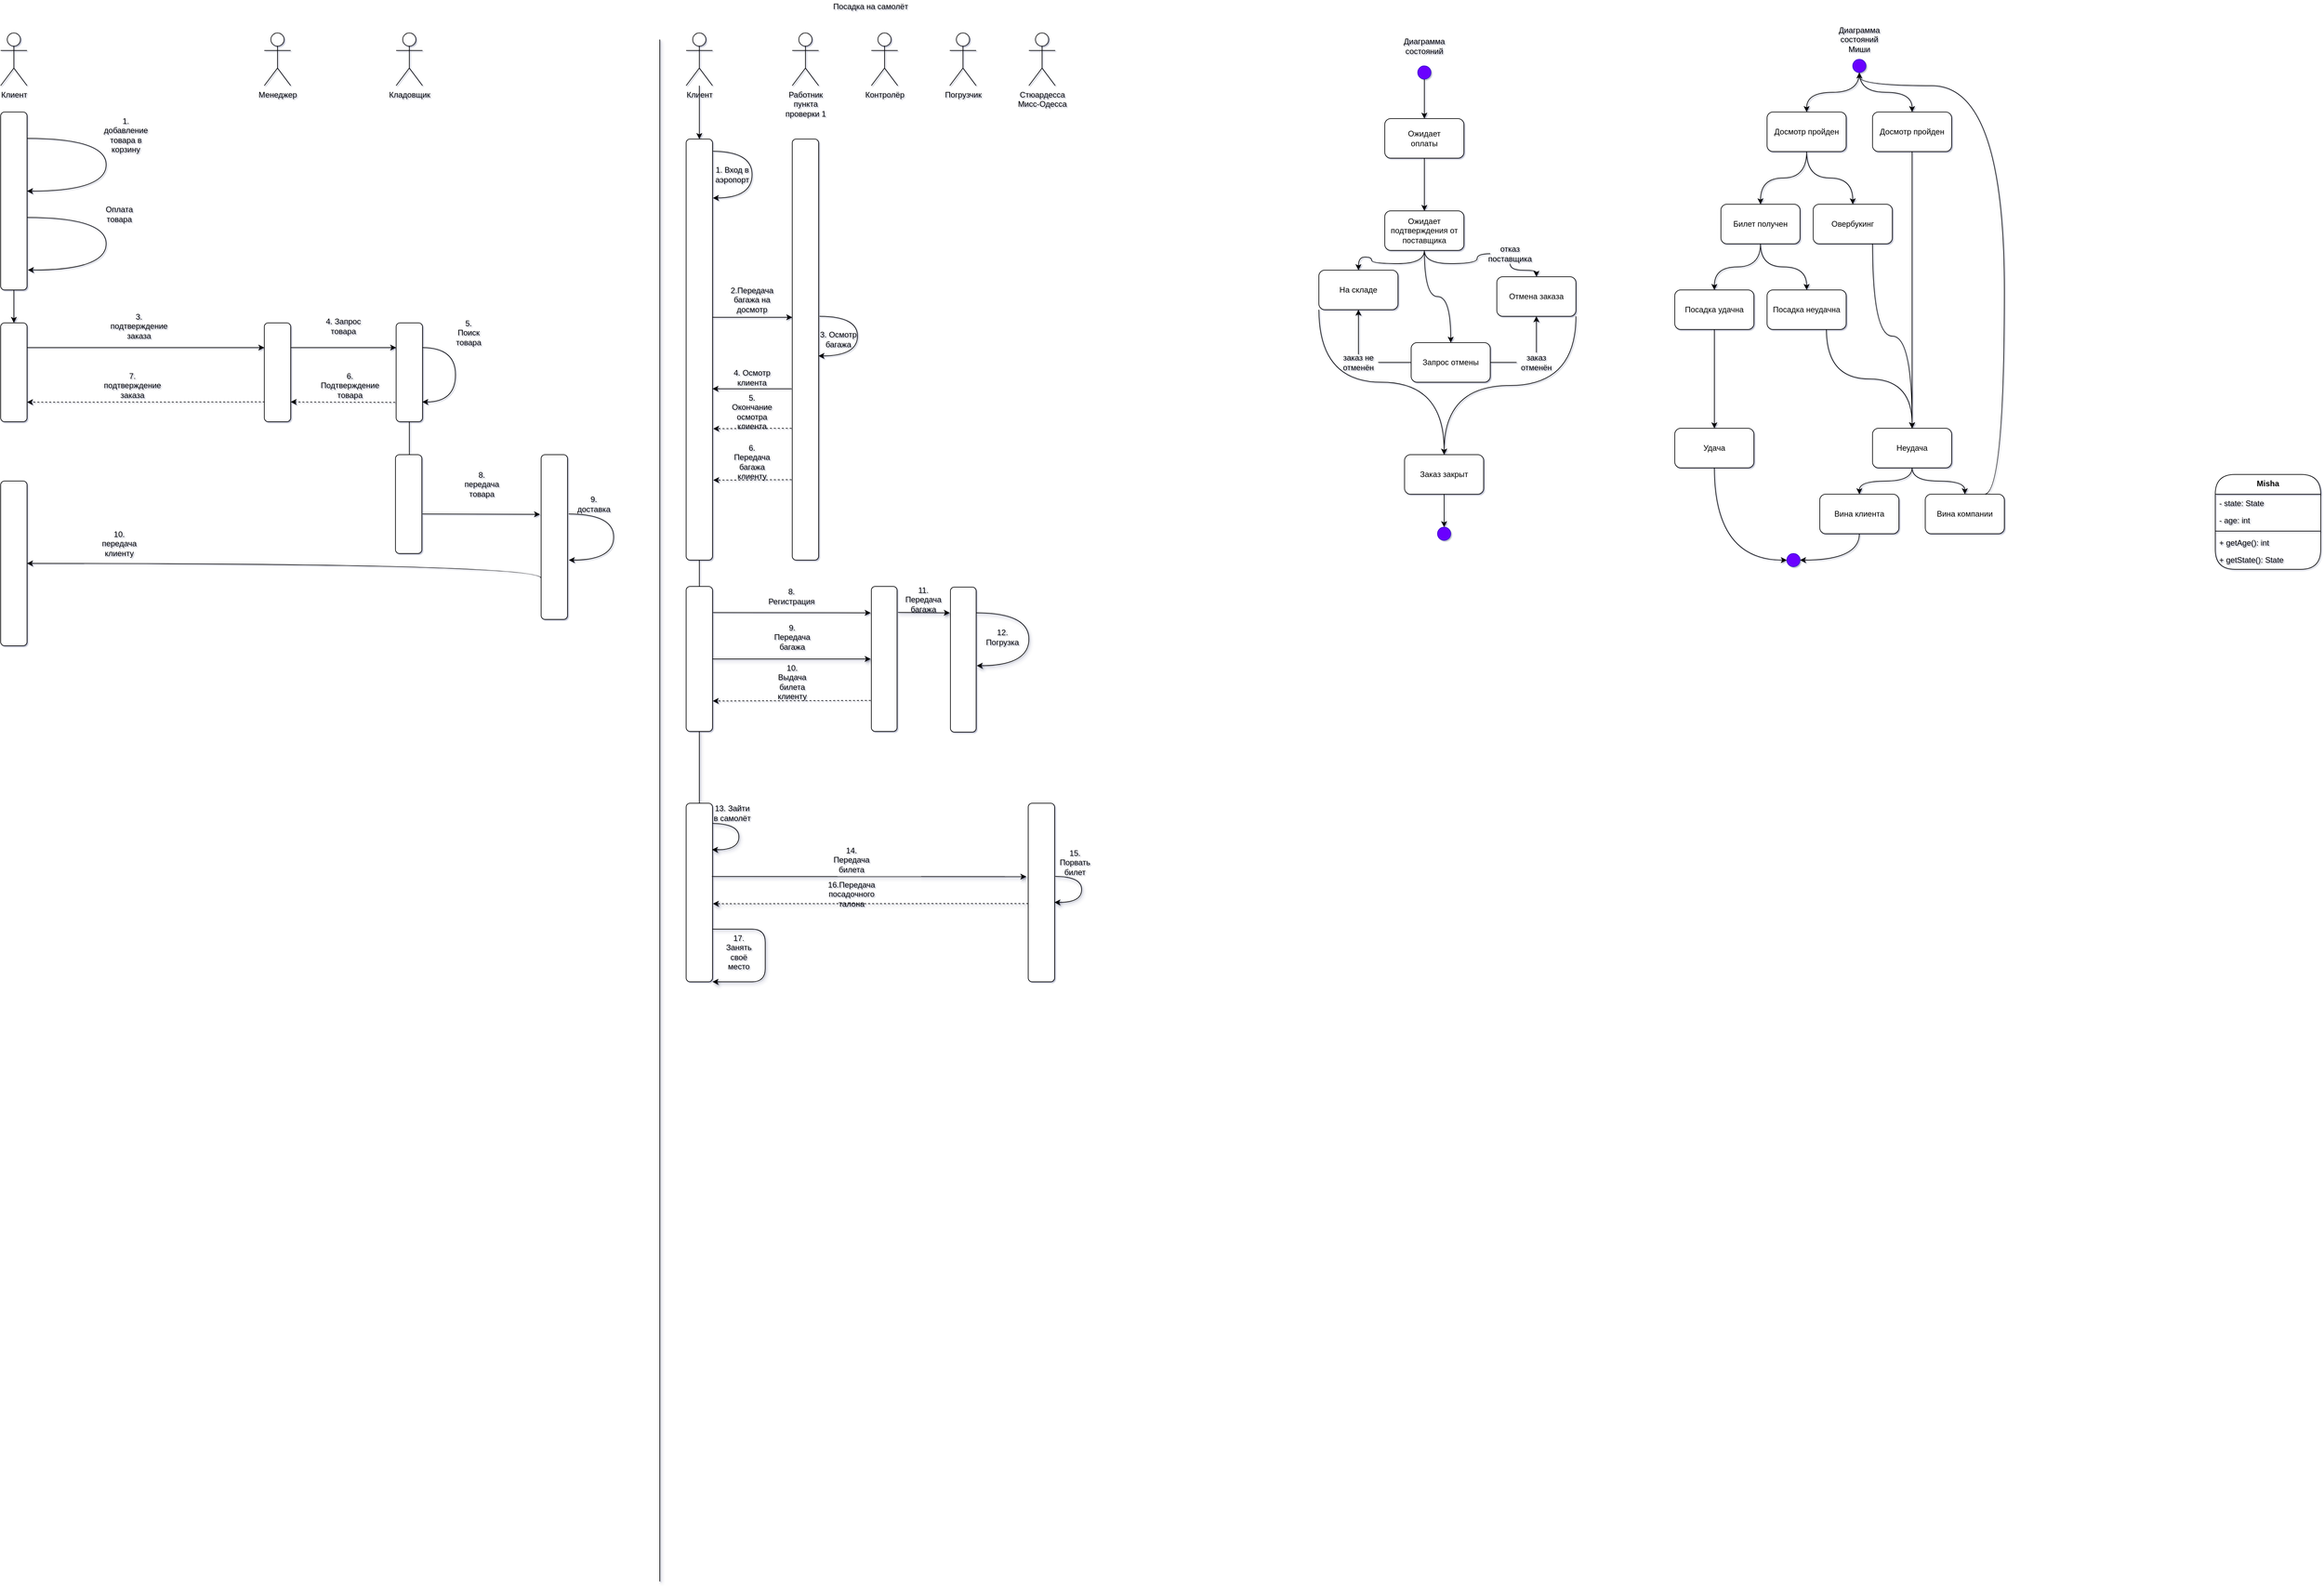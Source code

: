 <mxfile version="20.5.3" type="github">
  <diagram id="-edafhtojywYm4z94_LV" name="Страница 1">
    <mxGraphModel dx="369" dy="1375" grid="1" gridSize="10" guides="1" tooltips="1" connect="1" arrows="1" fold="1" page="1" pageScale="1" pageWidth="827" pageHeight="1169" math="0" shadow="1">
      <root>
        <mxCell id="0" />
        <mxCell id="1" parent="0" />
        <mxCell id="Fej6M75jO1chnc4TPpeF-1" value="Клиент" style="shape=umlActor;verticalLabelPosition=bottom;verticalAlign=top;html=1;outlineConnect=0;rounded=1;" vertex="1" parent="1">
          <mxGeometry x="40" width="40" height="80" as="geometry" />
        </mxCell>
        <mxCell id="Fej6M75jO1chnc4TPpeF-13" value="" style="edgeStyle=orthogonalEdgeStyle;rounded=1;orthogonalLoop=1;jettySize=auto;html=1;curved=1;" edge="1" parent="1" source="Fej6M75jO1chnc4TPpeF-4" target="Fej6M75jO1chnc4TPpeF-12">
          <mxGeometry relative="1" as="geometry" />
        </mxCell>
        <mxCell id="Fej6M75jO1chnc4TPpeF-4" value="" style="whiteSpace=wrap;html=1;verticalAlign=top;rounded=1;" vertex="1" parent="1">
          <mxGeometry x="40" y="120" width="40" height="270" as="geometry" />
        </mxCell>
        <mxCell id="Fej6M75jO1chnc4TPpeF-6" value="" style="endArrow=classic;html=1;rounded=1;curved=1;" edge="1" parent="1">
          <mxGeometry width="50" height="50" relative="1" as="geometry">
            <mxPoint x="80" y="160" as="sourcePoint" />
            <mxPoint x="80" y="240" as="targetPoint" />
            <Array as="points">
              <mxPoint x="80" y="160" />
              <mxPoint x="200" y="160" />
              <mxPoint x="200" y="240" />
            </Array>
          </mxGeometry>
        </mxCell>
        <mxCell id="Fej6M75jO1chnc4TPpeF-7" value="1. добавление товара в корзину" style="text;html=1;strokeColor=none;fillColor=none;align=center;verticalAlign=middle;whiteSpace=wrap;rounded=1;" vertex="1" parent="1">
          <mxGeometry x="200" y="140" width="60" height="30" as="geometry" />
        </mxCell>
        <mxCell id="Fej6M75jO1chnc4TPpeF-8" value="" style="endArrow=classic;html=1;rounded=1;entryX=1.032;entryY=0.888;entryDx=0;entryDy=0;entryPerimeter=0;curved=1;" edge="1" parent="1" target="Fej6M75jO1chnc4TPpeF-4">
          <mxGeometry width="50" height="50" relative="1" as="geometry">
            <mxPoint x="80" y="280" as="sourcePoint" />
            <mxPoint x="200" y="280" as="targetPoint" />
            <Array as="points">
              <mxPoint x="200" y="280" />
              <mxPoint x="200" y="360" />
            </Array>
          </mxGeometry>
        </mxCell>
        <mxCell id="Fej6M75jO1chnc4TPpeF-9" value="Оплата товара" style="text;html=1;strokeColor=none;fillColor=none;align=center;verticalAlign=middle;whiteSpace=wrap;rounded=1;" vertex="1" parent="1">
          <mxGeometry x="190" y="260" width="60" height="30" as="geometry" />
        </mxCell>
        <mxCell id="Fej6M75jO1chnc4TPpeF-10" value="Менеджер" style="shape=umlActor;verticalLabelPosition=bottom;verticalAlign=top;html=1;outlineConnect=0;rounded=1;" vertex="1" parent="1">
          <mxGeometry x="440" width="40" height="80" as="geometry" />
        </mxCell>
        <mxCell id="Fej6M75jO1chnc4TPpeF-22" style="edgeStyle=orthogonalEdgeStyle;rounded=1;orthogonalLoop=1;jettySize=auto;html=1;exitX=1;exitY=0.25;exitDx=0;exitDy=0;entryX=0;entryY=0.25;entryDx=0;entryDy=0;curved=1;" edge="1" parent="1" source="Fej6M75jO1chnc4TPpeF-11" target="Fej6M75jO1chnc4TPpeF-20">
          <mxGeometry relative="1" as="geometry" />
        </mxCell>
        <mxCell id="Fej6M75jO1chnc4TPpeF-11" value="" style="rounded=1;whiteSpace=wrap;html=1;" vertex="1" parent="1">
          <mxGeometry x="440" y="440" width="40" height="150" as="geometry" />
        </mxCell>
        <mxCell id="Fej6M75jO1chnc4TPpeF-14" style="edgeStyle=orthogonalEdgeStyle;rounded=1;orthogonalLoop=1;jettySize=auto;html=1;exitX=1;exitY=0.25;exitDx=0;exitDy=0;entryX=0;entryY=0.25;entryDx=0;entryDy=0;curved=1;" edge="1" parent="1" source="Fej6M75jO1chnc4TPpeF-12" target="Fej6M75jO1chnc4TPpeF-11">
          <mxGeometry relative="1" as="geometry" />
        </mxCell>
        <mxCell id="Fej6M75jO1chnc4TPpeF-12" value="" style="whiteSpace=wrap;html=1;verticalAlign=top;rounded=1;" vertex="1" parent="1">
          <mxGeometry x="40" y="440" width="40" height="150" as="geometry" />
        </mxCell>
        <mxCell id="Fej6M75jO1chnc4TPpeF-15" value="3. подтверждение заказа" style="text;html=1;strokeColor=none;fillColor=none;align=center;verticalAlign=middle;whiteSpace=wrap;rounded=1;" vertex="1" parent="1">
          <mxGeometry x="220" y="430" width="60" height="30" as="geometry" />
        </mxCell>
        <mxCell id="Fej6M75jO1chnc4TPpeF-17" value="Кладовщик" style="shape=umlActor;verticalLabelPosition=bottom;verticalAlign=top;html=1;outlineConnect=0;rounded=1;" vertex="1" parent="1">
          <mxGeometry x="640" width="40" height="80" as="geometry" />
        </mxCell>
        <mxCell id="Fej6M75jO1chnc4TPpeF-20" value="" style="rounded=1;whiteSpace=wrap;html=1;" vertex="1" parent="1">
          <mxGeometry x="640" y="440" width="40" height="150" as="geometry" />
        </mxCell>
        <mxCell id="Fej6M75jO1chnc4TPpeF-23" value="4. Запрос товара" style="text;html=1;strokeColor=none;fillColor=none;align=center;verticalAlign=middle;whiteSpace=wrap;rounded=1;" vertex="1" parent="1">
          <mxGeometry x="530" y="430" width="60" height="30" as="geometry" />
        </mxCell>
        <mxCell id="Fej6M75jO1chnc4TPpeF-24" style="edgeStyle=orthogonalEdgeStyle;rounded=1;orthogonalLoop=1;jettySize=auto;html=1;exitX=1;exitY=0.25;exitDx=0;exitDy=0;entryX=0.992;entryY=0.8;entryDx=0;entryDy=0;entryPerimeter=0;curved=1;" edge="1" parent="1" source="Fej6M75jO1chnc4TPpeF-20" target="Fej6M75jO1chnc4TPpeF-20">
          <mxGeometry relative="1" as="geometry">
            <Array as="points">
              <mxPoint x="730" y="478" />
              <mxPoint x="730" y="560" />
            </Array>
          </mxGeometry>
        </mxCell>
        <mxCell id="Fej6M75jO1chnc4TPpeF-25" value="5. &lt;br&gt;Поиск товара" style="text;html=1;strokeColor=none;fillColor=none;align=center;verticalAlign=middle;whiteSpace=wrap;rounded=1;" vertex="1" parent="1">
          <mxGeometry x="720" y="440" width="60" height="30" as="geometry" />
        </mxCell>
        <mxCell id="Fej6M75jO1chnc4TPpeF-27" value="6. Подтверждение товара" style="text;html=1;strokeColor=none;fillColor=none;align=center;verticalAlign=middle;whiteSpace=wrap;rounded=1;" vertex="1" parent="1">
          <mxGeometry x="540" y="520" width="60" height="30" as="geometry" />
        </mxCell>
        <mxCell id="Fej6M75jO1chnc4TPpeF-28" value="" style="endArrow=classic;html=1;rounded=1;exitX=-0.036;exitY=0.804;exitDx=0;exitDy=0;exitPerimeter=0;entryX=1;entryY=0.8;entryDx=0;entryDy=0;entryPerimeter=0;dashed=1;curved=1;" edge="1" parent="1" source="Fej6M75jO1chnc4TPpeF-20" target="Fej6M75jO1chnc4TPpeF-11">
          <mxGeometry width="50" height="50" relative="1" as="geometry">
            <mxPoint x="530" y="580" as="sourcePoint" />
            <mxPoint x="580" y="530" as="targetPoint" />
          </mxGeometry>
        </mxCell>
        <mxCell id="Fej6M75jO1chnc4TPpeF-29" value="" style="endArrow=classic;html=1;rounded=1;exitX=0.014;exitY=0.799;exitDx=0;exitDy=0;exitPerimeter=0;entryX=0.999;entryY=0.802;entryDx=0;entryDy=0;entryPerimeter=0;dashed=1;curved=1;" edge="1" parent="1" source="Fej6M75jO1chnc4TPpeF-11" target="Fej6M75jO1chnc4TPpeF-12">
          <mxGeometry width="50" height="50" relative="1" as="geometry">
            <mxPoint x="410" y="600" as="sourcePoint" />
            <mxPoint x="370" y="550" as="targetPoint" />
            <Array as="points">
              <mxPoint x="410" y="560" />
            </Array>
          </mxGeometry>
        </mxCell>
        <mxCell id="Fej6M75jO1chnc4TPpeF-30" value="7. подтверждение заказа" style="text;html=1;strokeColor=none;fillColor=none;align=center;verticalAlign=middle;whiteSpace=wrap;rounded=1;" vertex="1" parent="1">
          <mxGeometry x="210" y="520" width="60" height="30" as="geometry" />
        </mxCell>
        <mxCell id="Fej6M75jO1chnc4TPpeF-31" value="" style="endArrow=none;html=1;rounded=1;entryX=0.5;entryY=1;entryDx=0;entryDy=0;curved=1;" edge="1" parent="1" target="Fej6M75jO1chnc4TPpeF-20">
          <mxGeometry width="50" height="50" relative="1" as="geometry">
            <mxPoint x="660" y="640" as="sourcePoint" />
            <mxPoint x="690" y="590" as="targetPoint" />
          </mxGeometry>
        </mxCell>
        <mxCell id="Fej6M75jO1chnc4TPpeF-32" value="" style="rounded=1;whiteSpace=wrap;html=1;" vertex="1" parent="1">
          <mxGeometry x="639" y="640" width="40" height="150" as="geometry" />
        </mxCell>
        <mxCell id="Fej6M75jO1chnc4TPpeF-44" style="edgeStyle=orthogonalEdgeStyle;rounded=1;orthogonalLoop=1;jettySize=auto;html=1;exitX=0;exitY=0.75;exitDx=0;exitDy=0;curved=1;" edge="1" parent="1" source="Fej6M75jO1chnc4TPpeF-35" target="Fej6M75jO1chnc4TPpeF-43">
          <mxGeometry relative="1" as="geometry">
            <Array as="points">
              <mxPoint x="860" y="805" />
            </Array>
          </mxGeometry>
        </mxCell>
        <mxCell id="Fej6M75jO1chnc4TPpeF-35" value="" style="rounded=1;whiteSpace=wrap;html=1;" vertex="1" parent="1">
          <mxGeometry x="860" y="640" width="40" height="250" as="geometry" />
        </mxCell>
        <mxCell id="Fej6M75jO1chnc4TPpeF-37" value="8. передача товара" style="text;html=1;strokeColor=none;fillColor=none;align=center;verticalAlign=middle;whiteSpace=wrap;rounded=1;" vertex="1" parent="1">
          <mxGeometry x="740" y="670" width="60" height="30" as="geometry" />
        </mxCell>
        <mxCell id="Fej6M75jO1chnc4TPpeF-38" value="" style="endArrow=classic;html=1;rounded=1;entryX=-0.042;entryY=0.362;entryDx=0;entryDy=0;entryPerimeter=0;curved=1;" edge="1" parent="1" target="Fej6M75jO1chnc4TPpeF-35">
          <mxGeometry width="50" height="50" relative="1" as="geometry">
            <mxPoint x="680" y="730" as="sourcePoint" />
            <mxPoint x="730" y="710" as="targetPoint" />
          </mxGeometry>
        </mxCell>
        <mxCell id="Fej6M75jO1chnc4TPpeF-39" value="" style="endArrow=classic;html=1;rounded=1;exitX=1.045;exitY=0.36;exitDx=0;exitDy=0;exitPerimeter=0;curved=1;" edge="1" parent="1" source="Fej6M75jO1chnc4TPpeF-35">
          <mxGeometry width="50" height="50" relative="1" as="geometry">
            <mxPoint x="900" y="760" as="sourcePoint" />
            <mxPoint x="902" y="800" as="targetPoint" />
            <Array as="points">
              <mxPoint x="970" y="730" />
              <mxPoint x="970" y="800" />
            </Array>
          </mxGeometry>
        </mxCell>
        <mxCell id="Fej6M75jO1chnc4TPpeF-40" value="9. доставка" style="text;html=1;strokeColor=none;fillColor=none;align=center;verticalAlign=middle;whiteSpace=wrap;rounded=1;" vertex="1" parent="1">
          <mxGeometry x="910" y="700" width="60" height="30" as="geometry" />
        </mxCell>
        <mxCell id="Fej6M75jO1chnc4TPpeF-43" value="" style="rounded=1;whiteSpace=wrap;html=1;" vertex="1" parent="1">
          <mxGeometry x="40" y="680" width="40" height="250" as="geometry" />
        </mxCell>
        <mxCell id="Fej6M75jO1chnc4TPpeF-45" value="10. передача клиенту" style="text;html=1;strokeColor=none;fillColor=none;align=center;verticalAlign=middle;whiteSpace=wrap;rounded=1;" vertex="1" parent="1">
          <mxGeometry x="190" y="760" width="60" height="30" as="geometry" />
        </mxCell>
        <mxCell id="Fej6M75jO1chnc4TPpeF-48" value="" style="endArrow=none;html=1;rounded=1;shadow=1;curved=1;" edge="1" parent="1">
          <mxGeometry width="50" height="50" relative="1" as="geometry">
            <mxPoint x="1040" y="2350" as="sourcePoint" />
            <mxPoint x="1040" y="10" as="targetPoint" />
          </mxGeometry>
        </mxCell>
        <mxCell id="Fej6M75jO1chnc4TPpeF-50" value="Посадка на самолёт" style="text;html=1;strokeColor=none;fillColor=none;align=center;verticalAlign=middle;whiteSpace=wrap;rounded=1;" vertex="1" parent="1">
          <mxGeometry x="1260" y="-50" width="200" height="20" as="geometry" />
        </mxCell>
        <mxCell id="Fej6M75jO1chnc4TPpeF-54" value="" style="edgeStyle=orthogonalEdgeStyle;rounded=1;orthogonalLoop=1;jettySize=auto;html=1;curved=1;" edge="1" parent="1" source="Fej6M75jO1chnc4TPpeF-51" target="Fej6M75jO1chnc4TPpeF-53">
          <mxGeometry relative="1" as="geometry" />
        </mxCell>
        <mxCell id="Fej6M75jO1chnc4TPpeF-51" value="Клиент" style="shape=umlActor;verticalLabelPosition=bottom;verticalAlign=top;html=1;outlineConnect=0;rounded=1;" vertex="1" parent="1">
          <mxGeometry x="1080" width="40" height="80" as="geometry" />
        </mxCell>
        <mxCell id="Fej6M75jO1chnc4TPpeF-52" value="Работник&lt;br&gt;пункта&lt;br&gt;проверки 1" style="shape=umlActor;verticalLabelPosition=bottom;verticalAlign=top;html=1;outlineConnect=0;rounded=1;" vertex="1" parent="1">
          <mxGeometry x="1241" width="40" height="80" as="geometry" />
        </mxCell>
        <mxCell id="Fej6M75jO1chnc4TPpeF-58" style="edgeStyle=orthogonalEdgeStyle;rounded=1;orthogonalLoop=1;jettySize=auto;html=1;exitX=1;exitY=0.5;exitDx=0;exitDy=0;curved=1;" edge="1" parent="1">
          <mxGeometry relative="1" as="geometry">
            <mxPoint x="1120" y="431.5" as="sourcePoint" />
            <mxPoint x="1241" y="431.5" as="targetPoint" />
          </mxGeometry>
        </mxCell>
        <mxCell id="Fej6M75jO1chnc4TPpeF-81" value="" style="edgeStyle=orthogonalEdgeStyle;rounded=1;orthogonalLoop=1;jettySize=auto;html=1;endArrow=none;endFill=0;curved=1;" edge="1" parent="1" source="Fej6M75jO1chnc4TPpeF-53" target="Fej6M75jO1chnc4TPpeF-80">
          <mxGeometry relative="1" as="geometry" />
        </mxCell>
        <mxCell id="Fej6M75jO1chnc4TPpeF-53" value="" style="rounded=1;whiteSpace=wrap;html=1;" vertex="1" parent="1">
          <mxGeometry x="1080" y="161" width="40" height="639" as="geometry" />
        </mxCell>
        <mxCell id="Fej6M75jO1chnc4TPpeF-55" value="" style="endArrow=classic;html=1;rounded=1;exitX=1.021;exitY=0.029;exitDx=0;exitDy=0;exitPerimeter=0;entryX=1.015;entryY=0.14;entryDx=0;entryDy=0;entryPerimeter=0;curved=1;" edge="1" parent="1" source="Fej6M75jO1chnc4TPpeF-53" target="Fej6M75jO1chnc4TPpeF-53">
          <mxGeometry width="50" height="50" relative="1" as="geometry">
            <mxPoint x="1120.44" y="179.403" as="sourcePoint" />
            <mxPoint x="1120" y="250" as="targetPoint" />
            <Array as="points">
              <mxPoint x="1180" y="180" />
              <mxPoint x="1180" y="250" />
            </Array>
          </mxGeometry>
        </mxCell>
        <mxCell id="Fej6M75jO1chnc4TPpeF-56" value="1. Вход в аэропорт" style="text;html=1;strokeColor=none;fillColor=none;align=center;verticalAlign=middle;whiteSpace=wrap;rounded=1;" vertex="1" parent="1">
          <mxGeometry x="1120" y="200" width="60" height="30" as="geometry" />
        </mxCell>
        <mxCell id="Fej6M75jO1chnc4TPpeF-57" value="" style="rounded=1;whiteSpace=wrap;html=1;" vertex="1" parent="1">
          <mxGeometry x="1241" y="161" width="40" height="639" as="geometry" />
        </mxCell>
        <mxCell id="Fej6M75jO1chnc4TPpeF-59" value="2.Передача&lt;br&gt;багажа на&lt;br&gt;досмотр" style="text;html=1;strokeColor=none;fillColor=none;align=center;verticalAlign=middle;whiteSpace=wrap;rounded=1;" vertex="1" parent="1">
          <mxGeometry x="1150" y="390" width="60" height="30" as="geometry" />
        </mxCell>
        <mxCell id="Fej6M75jO1chnc4TPpeF-62" value="4. Осмотр клиента" style="text;html=1;strokeColor=none;fillColor=none;align=center;verticalAlign=middle;whiteSpace=wrap;rounded=1;" vertex="1" parent="1">
          <mxGeometry x="1150" y="508" width="60" height="30" as="geometry" />
        </mxCell>
        <mxCell id="Fej6M75jO1chnc4TPpeF-68" value="" style="endArrow=classic;html=1;rounded=1;entryX=1.027;entryY=0.688;entryDx=0;entryDy=0;entryPerimeter=0;dashed=1;curved=1;" edge="1" parent="1" target="Fej6M75jO1chnc4TPpeF-53">
          <mxGeometry width="50" height="50" relative="1" as="geometry">
            <mxPoint x="1240" y="600" as="sourcePoint" />
            <mxPoint x="1240" y="600" as="targetPoint" />
            <Array as="points">
              <mxPoint x="1190" y="600" />
            </Array>
          </mxGeometry>
        </mxCell>
        <mxCell id="Fej6M75jO1chnc4TPpeF-69" value="5. Окончание осмотра клиента" style="text;html=1;strokeColor=none;fillColor=none;align=center;verticalAlign=middle;whiteSpace=wrap;rounded=1;" vertex="1" parent="1">
          <mxGeometry x="1150" y="560" width="60" height="30" as="geometry" />
        </mxCell>
        <mxCell id="Fej6M75jO1chnc4TPpeF-70" value="" style="endArrow=classic;html=1;rounded=1;entryX=1.027;entryY=0.688;entryDx=0;entryDy=0;entryPerimeter=0;dashed=1;curved=1;" edge="1" parent="1">
          <mxGeometry width="50" height="50" relative="1" as="geometry">
            <mxPoint x="1240" y="678" as="sourcePoint" />
            <mxPoint x="1121.08" y="678.632" as="targetPoint" />
          </mxGeometry>
        </mxCell>
        <mxCell id="Fej6M75jO1chnc4TPpeF-71" value="6. Передача&lt;br&gt;багажа клиенту" style="text;html=1;strokeColor=none;fillColor=none;align=center;verticalAlign=middle;whiteSpace=wrap;rounded=1;" vertex="1" parent="1">
          <mxGeometry x="1150" y="636" width="60" height="30" as="geometry" />
        </mxCell>
        <mxCell id="Fej6M75jO1chnc4TPpeF-73" value="Контролёр" style="shape=umlActor;verticalLabelPosition=bottom;verticalAlign=top;html=1;outlineConnect=0;rounded=1;" vertex="1" parent="1">
          <mxGeometry x="1361" width="40" height="80" as="geometry" />
        </mxCell>
        <mxCell id="Fej6M75jO1chnc4TPpeF-74" value="" style="rounded=1;whiteSpace=wrap;html=1;" vertex="1" parent="1">
          <mxGeometry x="1361" y="840" width="39" height="220" as="geometry" />
        </mxCell>
        <mxCell id="Fej6M75jO1chnc4TPpeF-105" value="" style="edgeStyle=orthogonalEdgeStyle;rounded=1;orthogonalLoop=1;jettySize=auto;html=1;shadow=1;endArrow=none;endFill=0;curved=1;" edge="1" parent="1" source="Fej6M75jO1chnc4TPpeF-80" target="Fej6M75jO1chnc4TPpeF-104">
          <mxGeometry relative="1" as="geometry" />
        </mxCell>
        <mxCell id="Fej6M75jO1chnc4TPpeF-80" value="" style="whiteSpace=wrap;html=1;rounded=1;" vertex="1" parent="1">
          <mxGeometry x="1080" y="840" width="40" height="220" as="geometry" />
        </mxCell>
        <mxCell id="Fej6M75jO1chnc4TPpeF-82" value="" style="endArrow=classic;html=1;rounded=1;exitX=1.02;exitY=0.18;exitDx=0;exitDy=0;exitPerimeter=0;curved=1;" edge="1" parent="1" source="Fej6M75jO1chnc4TPpeF-80">
          <mxGeometry width="50" height="50" relative="1" as="geometry">
            <mxPoint x="1120" y="930" as="sourcePoint" />
            <mxPoint x="1360" y="880" as="targetPoint" />
          </mxGeometry>
        </mxCell>
        <mxCell id="Fej6M75jO1chnc4TPpeF-83" value="8. Регистрация" style="text;html=1;strokeColor=none;fillColor=none;align=center;verticalAlign=middle;whiteSpace=wrap;rounded=1;" vertex="1" parent="1">
          <mxGeometry x="1210" y="840" width="60" height="30" as="geometry" />
        </mxCell>
        <mxCell id="Fej6M75jO1chnc4TPpeF-84" value="" style="endArrow=classic;html=1;rounded=1;entryX=1.008;entryY=0.804;entryDx=0;entryDy=0;entryPerimeter=0;dashed=1;curved=1;" edge="1" parent="1">
          <mxGeometry width="50" height="50" relative="1" as="geometry">
            <mxPoint x="1360" y="1013" as="sourcePoint" />
            <mxPoint x="1120.32" y="1013.8" as="targetPoint" />
          </mxGeometry>
        </mxCell>
        <mxCell id="Fej6M75jO1chnc4TPpeF-85" value="10. Выдача билета клиенту" style="text;html=1;strokeColor=none;fillColor=none;align=center;verticalAlign=middle;whiteSpace=wrap;rounded=1;" vertex="1" parent="1">
          <mxGeometry x="1210.5" y="970" width="60" height="30" as="geometry" />
        </mxCell>
        <mxCell id="Fej6M75jO1chnc4TPpeF-86" value="" style="endArrow=classic;html=1;rounded=1;curved=1;" edge="1" parent="1">
          <mxGeometry width="50" height="50" relative="1" as="geometry">
            <mxPoint x="1240" y="540" as="sourcePoint" />
            <mxPoint x="1120" y="540" as="targetPoint" />
          </mxGeometry>
        </mxCell>
        <mxCell id="Fej6M75jO1chnc4TPpeF-88" value="" style="endArrow=classic;html=1;rounded=1;exitX=1.033;exitY=0.421;exitDx=0;exitDy=0;exitPerimeter=0;entryX=0.992;entryY=0.515;entryDx=0;entryDy=0;entryPerimeter=0;curved=1;" edge="1" parent="1" source="Fej6M75jO1chnc4TPpeF-57" target="Fej6M75jO1chnc4TPpeF-57">
          <mxGeometry width="50" height="50" relative="1" as="geometry">
            <mxPoint x="1280" y="480" as="sourcePoint" />
            <mxPoint x="1330" y="430" as="targetPoint" />
            <Array as="points">
              <mxPoint x="1340" y="430" />
              <mxPoint x="1340" y="490" />
            </Array>
          </mxGeometry>
        </mxCell>
        <mxCell id="Fej6M75jO1chnc4TPpeF-89" value="3. Осмотр&lt;br&gt;багажа" style="text;html=1;strokeColor=none;fillColor=none;align=center;verticalAlign=middle;whiteSpace=wrap;rounded=1;" vertex="1" parent="1">
          <mxGeometry x="1281" y="450" width="60" height="30" as="geometry" />
        </mxCell>
        <mxCell id="Fej6M75jO1chnc4TPpeF-92" value="" style="endArrow=classic;html=1;rounded=1;shadow=1;exitX=1;exitY=0.5;exitDx=0;exitDy=0;curved=1;" edge="1" parent="1" source="Fej6M75jO1chnc4TPpeF-80">
          <mxGeometry width="50" height="50" relative="1" as="geometry">
            <mxPoint x="1120" y="1000" as="sourcePoint" />
            <mxPoint x="1360" y="950" as="targetPoint" />
          </mxGeometry>
        </mxCell>
        <mxCell id="Fej6M75jO1chnc4TPpeF-93" value="9. Передача багажа" style="text;html=1;strokeColor=none;fillColor=none;align=center;verticalAlign=middle;whiteSpace=wrap;rounded=1;" vertex="1" parent="1">
          <mxGeometry x="1211" y="902" width="60" height="30" as="geometry" />
        </mxCell>
        <mxCell id="Fej6M75jO1chnc4TPpeF-96" value="Погрузчик" style="shape=umlActor;verticalLabelPosition=bottom;verticalAlign=top;html=1;outlineConnect=0;rounded=1;" vertex="1" parent="1">
          <mxGeometry x="1480" width="40" height="80" as="geometry" />
        </mxCell>
        <mxCell id="Fej6M75jO1chnc4TPpeF-98" value="" style="rounded=1;whiteSpace=wrap;html=1;" vertex="1" parent="1">
          <mxGeometry x="1481" y="841" width="39" height="220" as="geometry" />
        </mxCell>
        <mxCell id="Fej6M75jO1chnc4TPpeF-99" value="" style="endArrow=classic;html=1;rounded=1;shadow=1;exitX=1.036;exitY=0.179;exitDx=0;exitDy=0;exitPerimeter=0;curved=1;" edge="1" parent="1" source="Fej6M75jO1chnc4TPpeF-74">
          <mxGeometry width="50" height="50" relative="1" as="geometry">
            <mxPoint x="1400" y="930" as="sourcePoint" />
            <mxPoint x="1480" y="880" as="targetPoint" />
          </mxGeometry>
        </mxCell>
        <mxCell id="Fej6M75jO1chnc4TPpeF-100" value="11. Передача&lt;br&gt;багажа" style="text;html=1;strokeColor=none;fillColor=none;align=center;verticalAlign=middle;whiteSpace=wrap;rounded=1;" vertex="1" parent="1">
          <mxGeometry x="1410" y="845" width="60" height="30" as="geometry" />
        </mxCell>
        <mxCell id="Fej6M75jO1chnc4TPpeF-101" value="" style="endArrow=classic;html=1;rounded=1;shadow=1;exitX=1.036;exitY=0.179;exitDx=0;exitDy=0;exitPerimeter=0;entryX=1.023;entryY=0.542;entryDx=0;entryDy=0;entryPerimeter=0;curved=1;" edge="1" parent="1" target="Fej6M75jO1chnc4TPpeF-98">
          <mxGeometry width="50" height="50" relative="1" as="geometry">
            <mxPoint x="1520.004" y="880.0" as="sourcePoint" />
            <mxPoint x="1598.6" y="880.62" as="targetPoint" />
            <Array as="points">
              <mxPoint x="1600" y="880" />
              <mxPoint x="1600" y="960" />
            </Array>
          </mxGeometry>
        </mxCell>
        <mxCell id="Fej6M75jO1chnc4TPpeF-102" value="12. Погрузка" style="text;html=1;strokeColor=none;fillColor=none;align=center;verticalAlign=middle;whiteSpace=wrap;rounded=1;" vertex="1" parent="1">
          <mxGeometry x="1530" y="902" width="60" height="30" as="geometry" />
        </mxCell>
        <mxCell id="Fej6M75jO1chnc4TPpeF-103" value="Стюардесса&lt;br&gt;Мисс-Одесса" style="shape=umlActor;verticalLabelPosition=bottom;verticalAlign=top;html=1;outlineConnect=0;rounded=1;" vertex="1" parent="1">
          <mxGeometry x="1600" width="40" height="80" as="geometry" />
        </mxCell>
        <mxCell id="Fej6M75jO1chnc4TPpeF-104" value="" style="whiteSpace=wrap;html=1;rounded=1;" vertex="1" parent="1">
          <mxGeometry x="1080" y="1169" width="40" height="271" as="geometry" />
        </mxCell>
        <mxCell id="Fej6M75jO1chnc4TPpeF-106" value="" style="whiteSpace=wrap;html=1;rounded=1;" vertex="1" parent="1">
          <mxGeometry x="1599" y="1169" width="40" height="271" as="geometry" />
        </mxCell>
        <mxCell id="Fej6M75jO1chnc4TPpeF-108" value="" style="endArrow=classic;html=1;rounded=1;shadow=1;exitX=0.998;exitY=0.113;exitDx=0;exitDy=0;exitPerimeter=0;entryX=0.981;entryY=0.26;entryDx=0;entryDy=0;entryPerimeter=0;curved=1;" edge="1" parent="1" source="Fej6M75jO1chnc4TPpeF-104" target="Fej6M75jO1chnc4TPpeF-104">
          <mxGeometry width="50" height="50" relative="1" as="geometry">
            <mxPoint x="1120" y="1250" as="sourcePoint" />
            <mxPoint x="1170" y="1200" as="targetPoint" />
            <Array as="points">
              <mxPoint x="1160" y="1200" />
              <mxPoint x="1160" y="1240" />
            </Array>
          </mxGeometry>
        </mxCell>
        <mxCell id="Fej6M75jO1chnc4TPpeF-109" value="13. Зайти в самолёт" style="text;html=1;strokeColor=none;fillColor=none;align=center;verticalAlign=middle;whiteSpace=wrap;rounded=1;" vertex="1" parent="1">
          <mxGeometry x="1120" y="1169" width="60" height="30" as="geometry" />
        </mxCell>
        <mxCell id="Fej6M75jO1chnc4TPpeF-110" value="" style="endArrow=classic;html=1;rounded=1;shadow=1;exitX=0.979;exitY=0.41;exitDx=0;exitDy=0;exitPerimeter=0;entryX=-0.07;entryY=0.411;entryDx=0;entryDy=0;entryPerimeter=0;curved=1;" edge="1" parent="1" source="Fej6M75jO1chnc4TPpeF-104" target="Fej6M75jO1chnc4TPpeF-106">
          <mxGeometry width="50" height="50" relative="1" as="geometry">
            <mxPoint x="1120" y="1330" as="sourcePoint" />
            <mxPoint x="1170" y="1280" as="targetPoint" />
          </mxGeometry>
        </mxCell>
        <mxCell id="Fej6M75jO1chnc4TPpeF-111" value="14. Передача билета" style="text;html=1;strokeColor=none;fillColor=none;align=center;verticalAlign=middle;whiteSpace=wrap;rounded=1;" vertex="1" parent="1">
          <mxGeometry x="1301" y="1240" width="60" height="30" as="geometry" />
        </mxCell>
        <mxCell id="Fej6M75jO1chnc4TPpeF-112" value="" style="endArrow=classic;html=1;rounded=1;shadow=1;entryX=1.015;entryY=0.559;entryDx=0;entryDy=0;entryPerimeter=0;exitX=0.002;exitY=0.558;exitDx=0;exitDy=0;exitPerimeter=0;dashed=1;curved=1;" edge="1" parent="1">
          <mxGeometry width="50" height="50" relative="1" as="geometry">
            <mxPoint x="1599.08" y="1321.218" as="sourcePoint" />
            <mxPoint x="1120.6" y="1321.489" as="targetPoint" />
          </mxGeometry>
        </mxCell>
        <mxCell id="Fej6M75jO1chnc4TPpeF-113" value="16.Передача посадочного талона" style="text;html=1;strokeColor=none;fillColor=none;align=center;verticalAlign=middle;whiteSpace=wrap;rounded=1;" vertex="1" parent="1">
          <mxGeometry x="1301" y="1292" width="60" height="30" as="geometry" />
        </mxCell>
        <mxCell id="Fej6M75jO1chnc4TPpeF-115" value="" style="endArrow=classic;html=1;rounded=1;shadow=1;entryX=0.993;entryY=0.555;entryDx=0;entryDy=0;entryPerimeter=0;curved=1;" edge="1" parent="1" target="Fej6M75jO1chnc4TPpeF-106">
          <mxGeometry width="50" height="50" relative="1" as="geometry">
            <mxPoint x="1640" y="1280" as="sourcePoint" />
            <mxPoint x="1690" y="1280" as="targetPoint" />
            <Array as="points">
              <mxPoint x="1680" y="1280" />
              <mxPoint x="1680" y="1320" />
            </Array>
          </mxGeometry>
        </mxCell>
        <mxCell id="Fej6M75jO1chnc4TPpeF-116" value="15. Порвать билет" style="text;html=1;strokeColor=none;fillColor=none;align=center;verticalAlign=middle;whiteSpace=wrap;rounded=1;" vertex="1" parent="1">
          <mxGeometry x="1640" y="1244" width="60" height="30" as="geometry" />
        </mxCell>
        <mxCell id="Fej6M75jO1chnc4TPpeF-117" value="" style="endArrow=classic;html=1;rounded=1;shadow=1;entryX=1;entryY=1;entryDx=0;entryDy=0;curved=1;" edge="1" parent="1" target="Fej6M75jO1chnc4TPpeF-104">
          <mxGeometry width="50" height="50" relative="1" as="geometry">
            <mxPoint x="1120" y="1360" as="sourcePoint" />
            <mxPoint x="1170" y="1310" as="targetPoint" />
            <Array as="points">
              <mxPoint x="1160" y="1360" />
              <mxPoint x="1200" y="1360" />
              <mxPoint x="1200" y="1400" />
              <mxPoint x="1200" y="1440" />
              <mxPoint x="1160" y="1440" />
            </Array>
          </mxGeometry>
        </mxCell>
        <mxCell id="Fej6M75jO1chnc4TPpeF-118" value="17. Занять своё место" style="text;html=1;strokeColor=none;fillColor=none;align=center;verticalAlign=middle;whiteSpace=wrap;rounded=1;" vertex="1" parent="1">
          <mxGeometry x="1130" y="1380" width="60" height="30" as="geometry" />
        </mxCell>
        <mxCell id="Fej6M75jO1chnc4TPpeF-119" value="Диаграмма состояний" style="text;html=1;strokeColor=none;fillColor=none;align=center;verticalAlign=middle;whiteSpace=wrap;rounded=1;" vertex="1" parent="1">
          <mxGeometry x="2160" width="80" height="40" as="geometry" />
        </mxCell>
        <mxCell id="Fej6M75jO1chnc4TPpeF-122" value="" style="edgeStyle=orthogonalEdgeStyle;rounded=1;orthogonalLoop=1;jettySize=auto;html=1;curved=1;" edge="1" parent="1" source="Fej6M75jO1chnc4TPpeF-120" target="Fej6M75jO1chnc4TPpeF-121">
          <mxGeometry relative="1" as="geometry" />
        </mxCell>
        <mxCell id="Fej6M75jO1chnc4TPpeF-120" value="" style="ellipse;whiteSpace=wrap;html=1;aspect=fixed;fillColor=#6a00ff;strokeColor=#3700CC;fontColor=#ffffff;rounded=1;" vertex="1" parent="1">
          <mxGeometry x="2190" y="50" width="20" height="20" as="geometry" />
        </mxCell>
        <mxCell id="Fej6M75jO1chnc4TPpeF-125" value="" style="edgeStyle=orthogonalEdgeStyle;rounded=1;orthogonalLoop=1;jettySize=auto;html=1;startArrow=none;startFill=0;endArrow=classic;endFill=1;curved=1;" edge="1" parent="1" source="Fej6M75jO1chnc4TPpeF-121" target="Fej6M75jO1chnc4TPpeF-124">
          <mxGeometry relative="1" as="geometry" />
        </mxCell>
        <mxCell id="Fej6M75jO1chnc4TPpeF-121" value="" style="whiteSpace=wrap;html=1;rounded=1;" vertex="1" parent="1">
          <mxGeometry x="2140" y="130" width="120" height="60" as="geometry" />
        </mxCell>
        <mxCell id="Fej6M75jO1chnc4TPpeF-123" value="Ожидает оплаты" style="text;html=1;strokeColor=none;fillColor=none;align=center;verticalAlign=middle;whiteSpace=wrap;rounded=1;" vertex="1" parent="1">
          <mxGeometry x="2170" y="145" width="60" height="30" as="geometry" />
        </mxCell>
        <mxCell id="Fej6M75jO1chnc4TPpeF-132" style="edgeStyle=orthogonalEdgeStyle;rounded=1;orthogonalLoop=1;jettySize=auto;html=1;exitX=0.5;exitY=1;exitDx=0;exitDy=0;entryX=0.5;entryY=0;entryDx=0;entryDy=0;endArrow=classic;endFill=1;curved=1;" edge="1" parent="1" source="Fej6M75jO1chnc4TPpeF-124" target="Fej6M75jO1chnc4TPpeF-130">
          <mxGeometry relative="1" as="geometry" />
        </mxCell>
        <mxCell id="Fej6M75jO1chnc4TPpeF-134" style="edgeStyle=orthogonalEdgeStyle;curved=1;rounded=1;orthogonalLoop=1;jettySize=auto;html=1;exitX=0.5;exitY=1;exitDx=0;exitDy=0;entryX=0.5;entryY=0;entryDx=0;entryDy=0;endArrow=classic;endFill=1;startArrow=none;" edge="1" parent="1" source="Fej6M75jO1chnc4TPpeF-136" target="Fej6M75jO1chnc4TPpeF-133">
          <mxGeometry relative="1" as="geometry">
            <Array as="points">
              <mxPoint x="2330" y="360" />
              <mxPoint x="2370" y="360" />
            </Array>
          </mxGeometry>
        </mxCell>
        <mxCell id="Fej6M75jO1chnc4TPpeF-141" style="edgeStyle=orthogonalEdgeStyle;curved=1;rounded=1;orthogonalLoop=1;jettySize=auto;html=1;endArrow=classic;endFill=1;" edge="1" parent="1" source="Fej6M75jO1chnc4TPpeF-124" target="Fej6M75jO1chnc4TPpeF-140">
          <mxGeometry relative="1" as="geometry" />
        </mxCell>
        <mxCell id="Fej6M75jO1chnc4TPpeF-124" value="Ожидает подтверждения от поставщика" style="whiteSpace=wrap;html=1;rounded=1;" vertex="1" parent="1">
          <mxGeometry x="2140" y="270" width="120" height="60" as="geometry" />
        </mxCell>
        <mxCell id="Fej6M75jO1chnc4TPpeF-152" style="edgeStyle=orthogonalEdgeStyle;curved=1;rounded=1;orthogonalLoop=1;jettySize=auto;html=1;exitX=0;exitY=1;exitDx=0;exitDy=0;endArrow=classic;endFill=1;" edge="1" parent="1" source="Fej6M75jO1chnc4TPpeF-130" target="Fej6M75jO1chnc4TPpeF-151">
          <mxGeometry relative="1" as="geometry" />
        </mxCell>
        <mxCell id="Fej6M75jO1chnc4TPpeF-130" value="На складе" style="whiteSpace=wrap;html=1;rounded=1;" vertex="1" parent="1">
          <mxGeometry x="2040" y="360" width="120" height="60" as="geometry" />
        </mxCell>
        <mxCell id="Fej6M75jO1chnc4TPpeF-153" style="edgeStyle=orthogonalEdgeStyle;curved=1;rounded=1;orthogonalLoop=1;jettySize=auto;html=1;exitX=1;exitY=1;exitDx=0;exitDy=0;entryX=0.5;entryY=0;entryDx=0;entryDy=0;endArrow=classic;endFill=1;" edge="1" parent="1" source="Fej6M75jO1chnc4TPpeF-133" target="Fej6M75jO1chnc4TPpeF-151">
          <mxGeometry relative="1" as="geometry" />
        </mxCell>
        <mxCell id="Fej6M75jO1chnc4TPpeF-133" value="Отмена заказа" style="whiteSpace=wrap;html=1;rounded=1;" vertex="1" parent="1">
          <mxGeometry x="2310" y="370" width="120" height="60" as="geometry" />
        </mxCell>
        <mxCell id="Fej6M75jO1chnc4TPpeF-136" value="отказ поставщика" style="text;html=1;strokeColor=none;fillColor=none;align=center;verticalAlign=middle;whiteSpace=wrap;rounded=1;" vertex="1" parent="1">
          <mxGeometry x="2300" y="320" width="60" height="30" as="geometry" />
        </mxCell>
        <mxCell id="Fej6M75jO1chnc4TPpeF-137" value="" style="edgeStyle=orthogonalEdgeStyle;curved=1;rounded=1;orthogonalLoop=1;jettySize=auto;html=1;exitX=0.5;exitY=1;exitDx=0;exitDy=0;entryX=0;entryY=0.5;entryDx=0;entryDy=0;endArrow=none;endFill=1;" edge="1" parent="1" source="Fej6M75jO1chnc4TPpeF-124" target="Fej6M75jO1chnc4TPpeF-136">
          <mxGeometry relative="1" as="geometry">
            <mxPoint x="2200" y="330" as="sourcePoint" />
            <mxPoint x="2370" y="370" as="targetPoint" />
          </mxGeometry>
        </mxCell>
        <mxCell id="Fej6M75jO1chnc4TPpeF-142" style="edgeStyle=orthogonalEdgeStyle;curved=1;rounded=1;orthogonalLoop=1;jettySize=auto;html=1;exitX=0.5;exitY=0;exitDx=0;exitDy=0;entryX=0.5;entryY=1;entryDx=0;entryDy=0;endArrow=classic;endFill=1;startArrow=none;" edge="1" parent="1" source="Fej6M75jO1chnc4TPpeF-144" target="Fej6M75jO1chnc4TPpeF-133">
          <mxGeometry relative="1" as="geometry" />
        </mxCell>
        <mxCell id="Fej6M75jO1chnc4TPpeF-146" style="edgeStyle=orthogonalEdgeStyle;curved=1;rounded=1;orthogonalLoop=1;jettySize=auto;html=1;entryX=0.5;entryY=1;entryDx=0;entryDy=0;endArrow=classic;endFill=1;startArrow=none;" edge="1" parent="1" source="Fej6M75jO1chnc4TPpeF-147" target="Fej6M75jO1chnc4TPpeF-130">
          <mxGeometry relative="1" as="geometry" />
        </mxCell>
        <mxCell id="Fej6M75jO1chnc4TPpeF-140" value="Запрос отмены" style="whiteSpace=wrap;html=1;rounded=1;" vertex="1" parent="1">
          <mxGeometry x="2180" y="470" width="120" height="60" as="geometry" />
        </mxCell>
        <mxCell id="Fej6M75jO1chnc4TPpeF-144" value="заказ отменён" style="text;html=1;strokeColor=none;fillColor=none;align=center;verticalAlign=middle;whiteSpace=wrap;rounded=1;" vertex="1" parent="1">
          <mxGeometry x="2340" y="485" width="60" height="30" as="geometry" />
        </mxCell>
        <mxCell id="Fej6M75jO1chnc4TPpeF-145" value="" style="edgeStyle=orthogonalEdgeStyle;curved=1;rounded=1;orthogonalLoop=1;jettySize=auto;html=1;exitX=1;exitY=0.5;exitDx=0;exitDy=0;entryX=0;entryY=0.5;entryDx=0;entryDy=0;endArrow=none;endFill=1;" edge="1" parent="1" source="Fej6M75jO1chnc4TPpeF-140" target="Fej6M75jO1chnc4TPpeF-144">
          <mxGeometry relative="1" as="geometry">
            <mxPoint x="2290" y="500" as="sourcePoint" />
            <mxPoint x="2370" y="430" as="targetPoint" />
            <Array as="points" />
          </mxGeometry>
        </mxCell>
        <mxCell id="Fej6M75jO1chnc4TPpeF-147" value="заказ не отменён" style="text;html=1;strokeColor=none;fillColor=none;align=center;verticalAlign=middle;whiteSpace=wrap;rounded=1;" vertex="1" parent="1">
          <mxGeometry x="2070" y="487.75" width="60" height="24.5" as="geometry" />
        </mxCell>
        <mxCell id="Fej6M75jO1chnc4TPpeF-148" value="" style="edgeStyle=orthogonalEdgeStyle;curved=1;rounded=1;orthogonalLoop=1;jettySize=auto;html=1;exitX=0;exitY=0.5;exitDx=0;exitDy=0;entryX=1;entryY=0.5;entryDx=0;entryDy=0;endArrow=none;endFill=1;" edge="1" parent="1" source="Fej6M75jO1chnc4TPpeF-140" target="Fej6M75jO1chnc4TPpeF-147">
          <mxGeometry relative="1" as="geometry">
            <mxPoint x="2180" y="500" as="sourcePoint" />
            <mxPoint x="2100" y="420" as="targetPoint" />
          </mxGeometry>
        </mxCell>
        <mxCell id="Fej6M75jO1chnc4TPpeF-155" style="edgeStyle=orthogonalEdgeStyle;curved=1;rounded=1;orthogonalLoop=1;jettySize=auto;html=1;exitX=0.5;exitY=1;exitDx=0;exitDy=0;entryX=0.5;entryY=0;entryDx=0;entryDy=0;endArrow=classic;endFill=1;" edge="1" parent="1" source="Fej6M75jO1chnc4TPpeF-151" target="Fej6M75jO1chnc4TPpeF-154">
          <mxGeometry relative="1" as="geometry" />
        </mxCell>
        <mxCell id="Fej6M75jO1chnc4TPpeF-151" value="Заказ закрыт" style="whiteSpace=wrap;html=1;rounded=1;" vertex="1" parent="1">
          <mxGeometry x="2170" y="640" width="120" height="60" as="geometry" />
        </mxCell>
        <mxCell id="Fej6M75jO1chnc4TPpeF-154" value="" style="ellipse;whiteSpace=wrap;html=1;aspect=fixed;fillColor=#6a00ff;strokeColor=#3700CC;fontColor=#ffffff;rounded=1;" vertex="1" parent="1">
          <mxGeometry x="2220" y="750" width="20" height="20" as="geometry" />
        </mxCell>
        <mxCell id="Fej6M75jO1chnc4TPpeF-156" value="Диаграмма состояний Миши" style="text;html=1;strokeColor=none;fillColor=none;align=center;verticalAlign=middle;whiteSpace=wrap;rounded=1;" vertex="1" parent="1">
          <mxGeometry x="2820" y="-10" width="80" height="40" as="geometry" />
        </mxCell>
        <mxCell id="Fej6M75jO1chnc4TPpeF-184" style="edgeStyle=orthogonalEdgeStyle;curved=1;rounded=1;orthogonalLoop=1;jettySize=auto;html=1;exitX=0.5;exitY=1;exitDx=0;exitDy=0;endArrow=classic;endFill=1;entryX=0.5;entryY=0;entryDx=0;entryDy=0;" edge="1" parent="1" source="Fej6M75jO1chnc4TPpeF-158" target="Fej6M75jO1chnc4TPpeF-188">
          <mxGeometry relative="1" as="geometry">
            <mxPoint x="2860" y="145.0" as="targetPoint" />
            <Array as="points" />
          </mxGeometry>
        </mxCell>
        <mxCell id="Fej6M75jO1chnc4TPpeF-194" style="edgeStyle=orthogonalEdgeStyle;curved=1;rounded=1;orthogonalLoop=1;jettySize=auto;html=1;exitX=0.5;exitY=1;exitDx=0;exitDy=0;entryX=0.5;entryY=0;entryDx=0;entryDy=0;endArrow=classic;endFill=1;" edge="1" parent="1" source="Fej6M75jO1chnc4TPpeF-158" target="Fej6M75jO1chnc4TPpeF-193">
          <mxGeometry relative="1" as="geometry" />
        </mxCell>
        <mxCell id="Fej6M75jO1chnc4TPpeF-158" value="" style="ellipse;whiteSpace=wrap;html=1;aspect=fixed;fillColor=#6a00ff;strokeColor=#3700CC;fontColor=#ffffff;rounded=1;" vertex="1" parent="1">
          <mxGeometry x="2850" y="40" width="20" height="20" as="geometry" />
        </mxCell>
        <mxCell id="Fej6M75jO1chnc4TPpeF-198" value="" style="edgeStyle=orthogonalEdgeStyle;curved=1;rounded=1;orthogonalLoop=1;jettySize=auto;html=1;endArrow=classic;endFill=1;" edge="1" parent="1" source="Fej6M75jO1chnc4TPpeF-188" target="Fej6M75jO1chnc4TPpeF-197">
          <mxGeometry relative="1" as="geometry" />
        </mxCell>
        <mxCell id="Fej6M75jO1chnc4TPpeF-202" style="edgeStyle=orthogonalEdgeStyle;curved=1;rounded=1;orthogonalLoop=1;jettySize=auto;html=1;exitX=0.5;exitY=1;exitDx=0;exitDy=0;entryX=0.5;entryY=0;entryDx=0;entryDy=0;endArrow=classic;endFill=1;" edge="1" parent="1" source="Fej6M75jO1chnc4TPpeF-188" target="Fej6M75jO1chnc4TPpeF-201">
          <mxGeometry relative="1" as="geometry" />
        </mxCell>
        <mxCell id="Fej6M75jO1chnc4TPpeF-188" value="Досмотр пройден" style="rounded=1;whiteSpace=wrap;html=1;rotation=0;" vertex="1" parent="1">
          <mxGeometry x="2720" y="120" width="120" height="60" as="geometry" />
        </mxCell>
        <mxCell id="Fej6M75jO1chnc4TPpeF-196" value="" style="edgeStyle=orthogonalEdgeStyle;curved=1;rounded=1;orthogonalLoop=1;jettySize=auto;html=1;endArrow=classic;endFill=1;" edge="1" parent="1" source="Fej6M75jO1chnc4TPpeF-193" target="Fej6M75jO1chnc4TPpeF-195">
          <mxGeometry relative="1" as="geometry" />
        </mxCell>
        <mxCell id="Fej6M75jO1chnc4TPpeF-193" value="Досмотр пройден" style="rounded=1;whiteSpace=wrap;html=1;rotation=0;" vertex="1" parent="1">
          <mxGeometry x="2880" y="120" width="120" height="60" as="geometry" />
        </mxCell>
        <mxCell id="Fej6M75jO1chnc4TPpeF-220" value="" style="edgeStyle=orthogonalEdgeStyle;curved=1;rounded=1;orthogonalLoop=1;jettySize=auto;html=1;endArrow=classic;endFill=1;" edge="1" parent="1" source="Fej6M75jO1chnc4TPpeF-195" target="Fej6M75jO1chnc4TPpeF-219">
          <mxGeometry relative="1" as="geometry" />
        </mxCell>
        <mxCell id="Fej6M75jO1chnc4TPpeF-222" style="edgeStyle=orthogonalEdgeStyle;curved=1;rounded=1;orthogonalLoop=1;jettySize=auto;html=1;exitX=0.5;exitY=1;exitDx=0;exitDy=0;entryX=0.5;entryY=0;entryDx=0;entryDy=0;endArrow=classic;endFill=1;" edge="1" parent="1" source="Fej6M75jO1chnc4TPpeF-195" target="Fej6M75jO1chnc4TPpeF-221">
          <mxGeometry relative="1" as="geometry" />
        </mxCell>
        <mxCell id="Fej6M75jO1chnc4TPpeF-195" value="Неудача" style="rounded=1;whiteSpace=wrap;html=1;rotation=0;" vertex="1" parent="1">
          <mxGeometry x="2880" y="600" width="120" height="60" as="geometry" />
        </mxCell>
        <mxCell id="Fej6M75jO1chnc4TPpeF-207" value="" style="edgeStyle=orthogonalEdgeStyle;curved=1;rounded=1;orthogonalLoop=1;jettySize=auto;html=1;endArrow=classic;endFill=1;" edge="1" parent="1" source="Fej6M75jO1chnc4TPpeF-197" target="Fej6M75jO1chnc4TPpeF-206">
          <mxGeometry relative="1" as="geometry" />
        </mxCell>
        <mxCell id="Fej6M75jO1chnc4TPpeF-210" style="edgeStyle=orthogonalEdgeStyle;curved=1;rounded=1;orthogonalLoop=1;jettySize=auto;html=1;exitX=0.5;exitY=1;exitDx=0;exitDy=0;endArrow=classic;endFill=1;" edge="1" parent="1" source="Fej6M75jO1chnc4TPpeF-197" target="Fej6M75jO1chnc4TPpeF-209">
          <mxGeometry relative="1" as="geometry" />
        </mxCell>
        <mxCell id="Fej6M75jO1chnc4TPpeF-197" value="Билет получен" style="rounded=1;whiteSpace=wrap;html=1;rotation=0;" vertex="1" parent="1">
          <mxGeometry x="2650" y="260" width="120" height="60" as="geometry" />
        </mxCell>
        <mxCell id="Fej6M75jO1chnc4TPpeF-212" style="edgeStyle=orthogonalEdgeStyle;curved=1;rounded=1;orthogonalLoop=1;jettySize=auto;html=1;exitX=0.75;exitY=1;exitDx=0;exitDy=0;entryX=0.5;entryY=0;entryDx=0;entryDy=0;endArrow=classic;endFill=1;" edge="1" parent="1" source="Fej6M75jO1chnc4TPpeF-201" target="Fej6M75jO1chnc4TPpeF-195">
          <mxGeometry relative="1" as="geometry" />
        </mxCell>
        <mxCell id="Fej6M75jO1chnc4TPpeF-201" value="Овербукинг" style="rounded=1;whiteSpace=wrap;html=1;rotation=0;" vertex="1" parent="1">
          <mxGeometry x="2790" y="260" width="120" height="60" as="geometry" />
        </mxCell>
        <mxCell id="Fej6M75jO1chnc4TPpeF-215" style="edgeStyle=orthogonalEdgeStyle;curved=1;rounded=1;orthogonalLoop=1;jettySize=auto;html=1;exitX=0.5;exitY=1;exitDx=0;exitDy=0;endArrow=classic;endFill=1;" edge="1" parent="1" source="Fej6M75jO1chnc4TPpeF-206" target="Fej6M75jO1chnc4TPpeF-214">
          <mxGeometry relative="1" as="geometry" />
        </mxCell>
        <mxCell id="Fej6M75jO1chnc4TPpeF-206" value="Посадка удачна" style="rounded=1;whiteSpace=wrap;html=1;rotation=0;" vertex="1" parent="1">
          <mxGeometry x="2580" y="390" width="120" height="60" as="geometry" />
        </mxCell>
        <mxCell id="Fej6M75jO1chnc4TPpeF-211" style="edgeStyle=orthogonalEdgeStyle;curved=1;rounded=1;orthogonalLoop=1;jettySize=auto;html=1;exitX=0.75;exitY=1;exitDx=0;exitDy=0;entryX=0.5;entryY=0;entryDx=0;entryDy=0;endArrow=classic;endFill=1;" edge="1" parent="1" source="Fej6M75jO1chnc4TPpeF-209" target="Fej6M75jO1chnc4TPpeF-195">
          <mxGeometry relative="1" as="geometry" />
        </mxCell>
        <mxCell id="Fej6M75jO1chnc4TPpeF-209" value="Посадка неудачна" style="rounded=1;whiteSpace=wrap;html=1;rotation=0;" vertex="1" parent="1">
          <mxGeometry x="2720" y="390" width="120" height="60" as="geometry" />
        </mxCell>
        <mxCell id="Fej6M75jO1chnc4TPpeF-218" style="edgeStyle=orthogonalEdgeStyle;curved=1;rounded=1;orthogonalLoop=1;jettySize=auto;html=1;exitX=0.5;exitY=1;exitDx=0;exitDy=0;entryX=0;entryY=0.5;entryDx=0;entryDy=0;endArrow=classic;endFill=1;" edge="1" parent="1" source="Fej6M75jO1chnc4TPpeF-214" target="Fej6M75jO1chnc4TPpeF-217">
          <mxGeometry relative="1" as="geometry" />
        </mxCell>
        <mxCell id="Fej6M75jO1chnc4TPpeF-214" value="Удача" style="rounded=1;whiteSpace=wrap;html=1;rotation=0;" vertex="1" parent="1">
          <mxGeometry x="2580" y="600" width="120" height="60" as="geometry" />
        </mxCell>
        <mxCell id="Fej6M75jO1chnc4TPpeF-217" value="" style="ellipse;whiteSpace=wrap;html=1;aspect=fixed;fillColor=#6a00ff;strokeColor=#3700CC;fontColor=#ffffff;rounded=1;" vertex="1" parent="1">
          <mxGeometry x="2750" y="790" width="20" height="20" as="geometry" />
        </mxCell>
        <mxCell id="Fej6M75jO1chnc4TPpeF-223" style="edgeStyle=orthogonalEdgeStyle;curved=1;rounded=1;orthogonalLoop=1;jettySize=auto;html=1;exitX=0.5;exitY=1;exitDx=0;exitDy=0;entryX=1;entryY=0.5;entryDx=0;entryDy=0;endArrow=classic;endFill=1;" edge="1" parent="1" source="Fej6M75jO1chnc4TPpeF-219" target="Fej6M75jO1chnc4TPpeF-217">
          <mxGeometry relative="1" as="geometry" />
        </mxCell>
        <mxCell id="Fej6M75jO1chnc4TPpeF-219" value="Вина клиента" style="rounded=1;whiteSpace=wrap;html=1;rotation=0;" vertex="1" parent="1">
          <mxGeometry x="2800" y="700" width="120" height="60" as="geometry" />
        </mxCell>
        <mxCell id="Fej6M75jO1chnc4TPpeF-224" style="edgeStyle=orthogonalEdgeStyle;curved=1;rounded=1;orthogonalLoop=1;jettySize=auto;html=1;exitX=0.75;exitY=0;exitDx=0;exitDy=0;endArrow=classic;endFill=1;" edge="1" parent="1" source="Fej6M75jO1chnc4TPpeF-221" target="Fej6M75jO1chnc4TPpeF-158">
          <mxGeometry relative="1" as="geometry">
            <Array as="points">
              <mxPoint x="3080" y="700" />
              <mxPoint x="3080" y="80" />
              <mxPoint x="2860" y="80" />
            </Array>
          </mxGeometry>
        </mxCell>
        <mxCell id="Fej6M75jO1chnc4TPpeF-221" value="Вина компании" style="rounded=1;whiteSpace=wrap;html=1;rotation=0;" vertex="1" parent="1">
          <mxGeometry x="2960" y="700" width="120" height="60" as="geometry" />
        </mxCell>
        <mxCell id="Fej6M75jO1chnc4TPpeF-233" value="Misha" style="swimlane;fontStyle=1;align=center;verticalAlign=top;childLayout=stackLayout;horizontal=1;startSize=30;horizontalStack=0;resizeParent=1;resizeParentMax=0;resizeLast=0;collapsible=1;marginBottom=0;rounded=1;arcSize=50;" vertex="1" parent="1">
          <mxGeometry x="3400" y="670" width="160" height="144" as="geometry">
            <mxRectangle x="3400" y="680" width="70" height="30" as="alternateBounds" />
          </mxGeometry>
        </mxCell>
        <mxCell id="Fej6M75jO1chnc4TPpeF-234" value="- state: State" style="text;strokeColor=none;fillColor=none;align=left;verticalAlign=top;spacingLeft=4;spacingRight=4;overflow=hidden;rotatable=0;points=[[0,0.5],[1,0.5]];portConstraint=eastwest;rounded=1;" vertex="1" parent="Fej6M75jO1chnc4TPpeF-233">
          <mxGeometry y="30" width="160" height="26" as="geometry" />
        </mxCell>
        <mxCell id="Fej6M75jO1chnc4TPpeF-237" value="- age: int" style="text;strokeColor=none;fillColor=none;align=left;verticalAlign=top;spacingLeft=4;spacingRight=4;overflow=hidden;rotatable=0;points=[[0,0.5],[1,0.5]];portConstraint=eastwest;rounded=1;" vertex="1" parent="Fej6M75jO1chnc4TPpeF-233">
          <mxGeometry y="56" width="160" height="26" as="geometry" />
        </mxCell>
        <mxCell id="Fej6M75jO1chnc4TPpeF-235" value="" style="line;strokeWidth=1;fillColor=none;align=left;verticalAlign=middle;spacingTop=-1;spacingLeft=3;spacingRight=3;rotatable=0;labelPosition=right;points=[];portConstraint=eastwest;strokeColor=inherit;rounded=1;" vertex="1" parent="Fej6M75jO1chnc4TPpeF-233">
          <mxGeometry y="82" width="160" height="8" as="geometry" />
        </mxCell>
        <mxCell id="Fej6M75jO1chnc4TPpeF-236" value="+ getAge(): int&#xa;" style="text;strokeColor=none;fillColor=none;align=left;verticalAlign=top;spacingLeft=4;spacingRight=4;overflow=hidden;rotatable=0;points=[[0,0.5],[1,0.5]];portConstraint=eastwest;rounded=1;" vertex="1" parent="Fej6M75jO1chnc4TPpeF-233">
          <mxGeometry y="90" width="160" height="26" as="geometry" />
        </mxCell>
        <mxCell id="Fej6M75jO1chnc4TPpeF-239" value="+ getState(): State" style="text;strokeColor=none;fillColor=none;align=left;verticalAlign=top;spacingLeft=4;spacingRight=4;overflow=hidden;rotatable=0;points=[[0,0.5],[1,0.5]];portConstraint=eastwest;rounded=1;" vertex="1" parent="Fej6M75jO1chnc4TPpeF-233">
          <mxGeometry y="116" width="160" height="28" as="geometry" />
        </mxCell>
      </root>
    </mxGraphModel>
  </diagram>
</mxfile>
